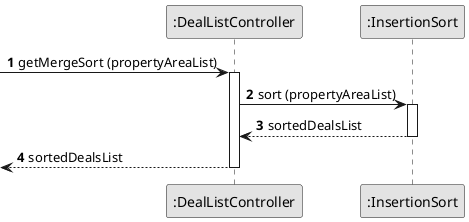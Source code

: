 @startuml
'https://plantuml.com/sequence-diagram

skinparam monochrome true
skinparam packageStyle rectangle
skinparam shadowing false


autonumber 1
participant ":DealListController" as CTRL
participant ":InsertionSort" as IS


 -> CTRL : getMergeSort (propertyAreaList)
           activate CTRL



            CTRL -> IS : sort (propertyAreaList)
            activate IS
            IS --> CTRL : sortedDealsList
            deactivate IS

            <-- CTRL : sortedDealsList
            deactivate CTRL

@enduml